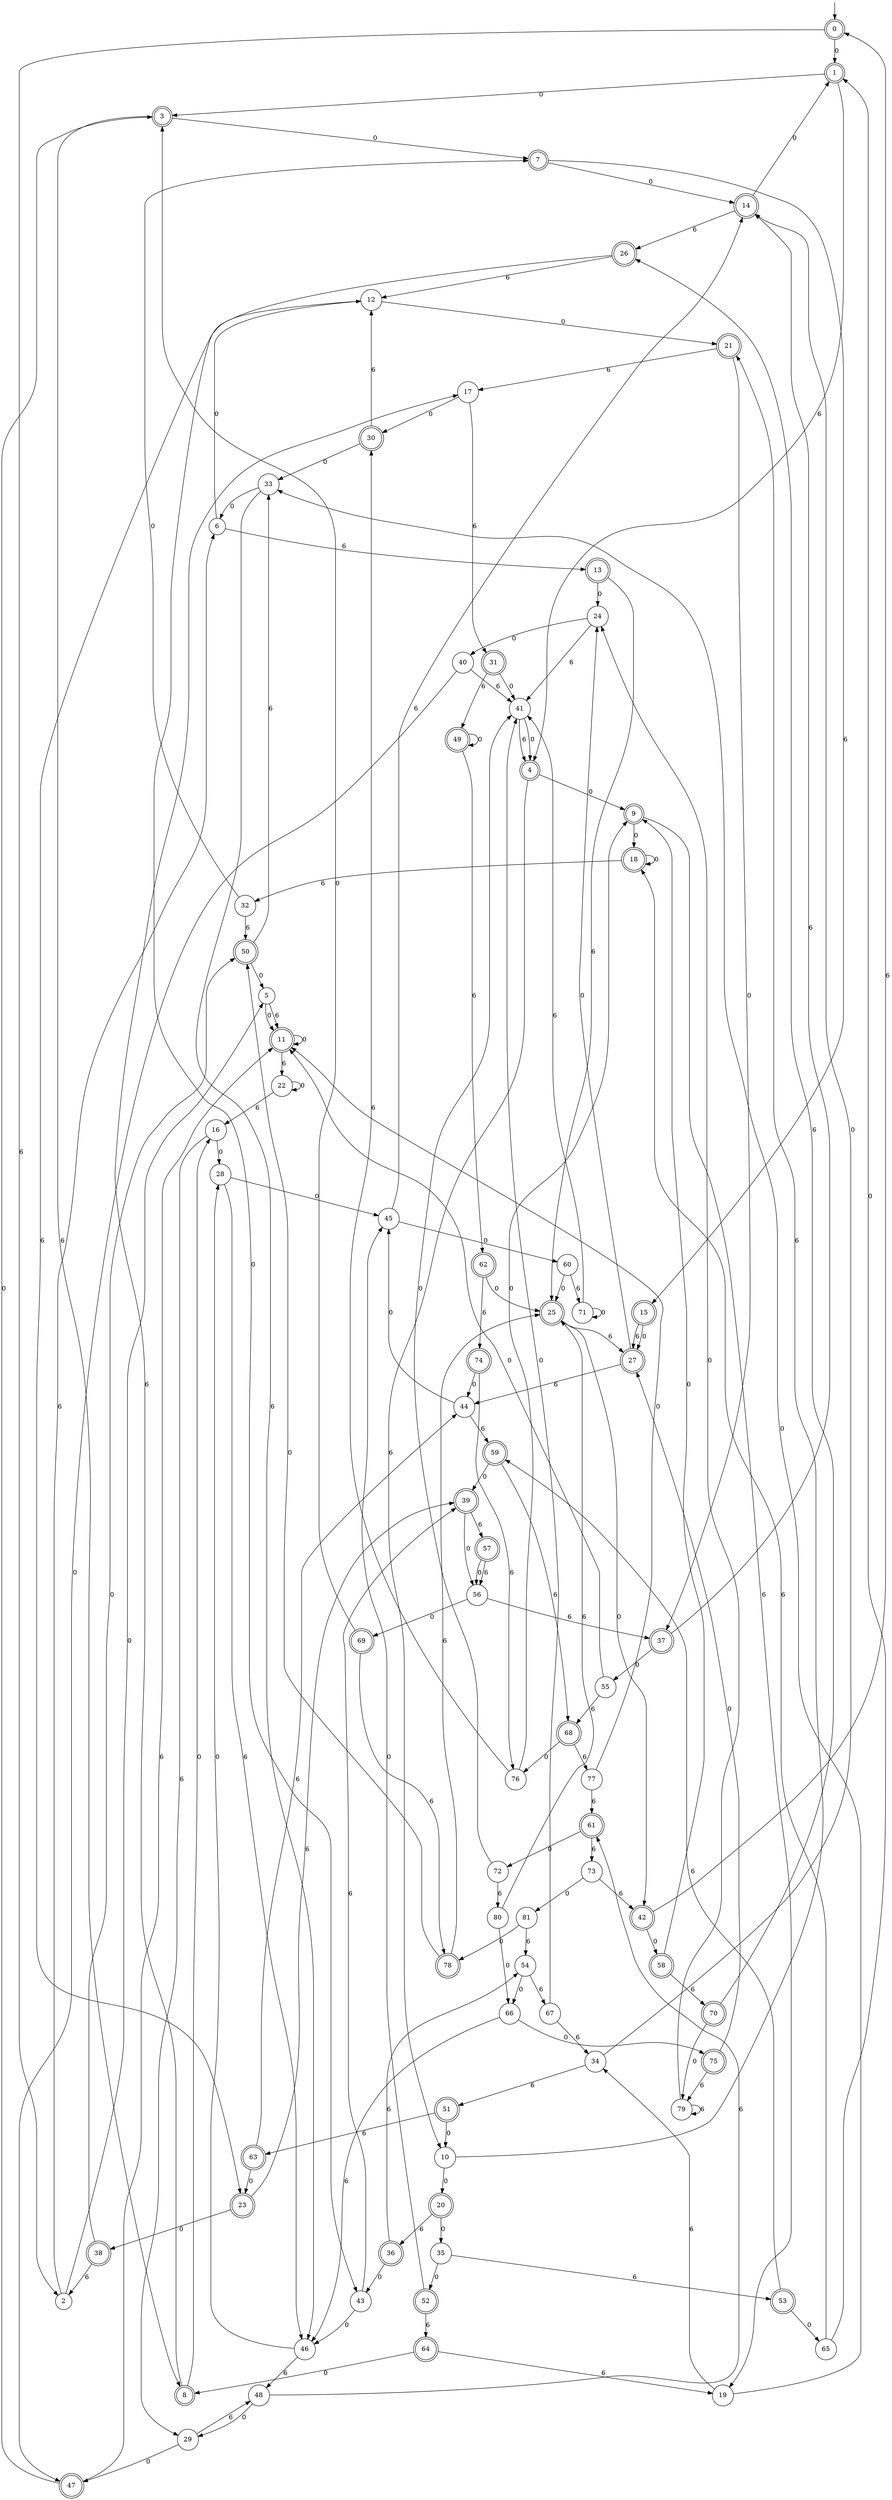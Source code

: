 digraph g {

	s0 [shape="doublecircle" label="0"];
	s1 [shape="doublecircle" label="1"];
	s2 [shape="circle" label="2"];
	s3 [shape="doublecircle" label="3"];
	s4 [shape="doublecircle" label="4"];
	s5 [shape="circle" label="5"];
	s6 [shape="circle" label="6"];
	s7 [shape="doublecircle" label="7"];
	s8 [shape="doublecircle" label="8"];
	s9 [shape="doublecircle" label="9"];
	s10 [shape="circle" label="10"];
	s11 [shape="doublecircle" label="11"];
	s12 [shape="circle" label="12"];
	s13 [shape="doublecircle" label="13"];
	s14 [shape="doublecircle" label="14"];
	s15 [shape="doublecircle" label="15"];
	s16 [shape="circle" label="16"];
	s17 [shape="circle" label="17"];
	s18 [shape="doublecircle" label="18"];
	s19 [shape="circle" label="19"];
	s20 [shape="doublecircle" label="20"];
	s21 [shape="doublecircle" label="21"];
	s22 [shape="circle" label="22"];
	s23 [shape="doublecircle" label="23"];
	s24 [shape="circle" label="24"];
	s25 [shape="doublecircle" label="25"];
	s26 [shape="doublecircle" label="26"];
	s27 [shape="doublecircle" label="27"];
	s28 [shape="circle" label="28"];
	s29 [shape="circle" label="29"];
	s30 [shape="doublecircle" label="30"];
	s31 [shape="doublecircle" label="31"];
	s32 [shape="circle" label="32"];
	s33 [shape="circle" label="33"];
	s34 [shape="circle" label="34"];
	s35 [shape="circle" label="35"];
	s36 [shape="doublecircle" label="36"];
	s37 [shape="doublecircle" label="37"];
	s38 [shape="doublecircle" label="38"];
	s39 [shape="doublecircle" label="39"];
	s40 [shape="circle" label="40"];
	s41 [shape="circle" label="41"];
	s42 [shape="doublecircle" label="42"];
	s43 [shape="circle" label="43"];
	s44 [shape="circle" label="44"];
	s45 [shape="circle" label="45"];
	s46 [shape="circle" label="46"];
	s47 [shape="doublecircle" label="47"];
	s48 [shape="circle" label="48"];
	s49 [shape="doublecircle" label="49"];
	s50 [shape="doublecircle" label="50"];
	s51 [shape="doublecircle" label="51"];
	s52 [shape="doublecircle" label="52"];
	s53 [shape="doublecircle" label="53"];
	s54 [shape="circle" label="54"];
	s55 [shape="circle" label="55"];
	s56 [shape="circle" label="56"];
	s57 [shape="doublecircle" label="57"];
	s58 [shape="doublecircle" label="58"];
	s59 [shape="doublecircle" label="59"];
	s60 [shape="circle" label="60"];
	s61 [shape="doublecircle" label="61"];
	s62 [shape="doublecircle" label="62"];
	s63 [shape="doublecircle" label="63"];
	s64 [shape="doublecircle" label="64"];
	s65 [shape="circle" label="65"];
	s66 [shape="circle" label="66"];
	s67 [shape="circle" label="67"];
	s68 [shape="doublecircle" label="68"];
	s69 [shape="doublecircle" label="69"];
	s70 [shape="doublecircle" label="70"];
	s71 [shape="circle" label="71"];
	s72 [shape="circle" label="72"];
	s73 [shape="circle" label="73"];
	s74 [shape="doublecircle" label="74"];
	s75 [shape="doublecircle" label="75"];
	s76 [shape="circle" label="76"];
	s77 [shape="circle" label="77"];
	s78 [shape="doublecircle" label="78"];
	s79 [shape="circle" label="79"];
	s80 [shape="circle" label="80"];
	s81 [shape="circle" label="81"];
	s0 -> s1 [label="0"];
	s0 -> s2 [label="6"];
	s1 -> s3 [label="0"];
	s1 -> s4 [label="6"];
	s2 -> s5 [label="0"];
	s2 -> s6 [label="6"];
	s3 -> s7 [label="0"];
	s3 -> s8 [label="6"];
	s4 -> s9 [label="0"];
	s4 -> s10 [label="6"];
	s5 -> s11 [label="0"];
	s5 -> s11 [label="6"];
	s6 -> s12 [label="0"];
	s6 -> s13 [label="6"];
	s7 -> s14 [label="0"];
	s7 -> s15 [label="6"];
	s8 -> s16 [label="0"];
	s8 -> s17 [label="6"];
	s9 -> s18 [label="0"];
	s9 -> s19 [label="6"];
	s10 -> s20 [label="0"];
	s10 -> s21 [label="6"];
	s11 -> s11 [label="0"];
	s11 -> s22 [label="6"];
	s12 -> s21 [label="0"];
	s12 -> s23 [label="6"];
	s13 -> s24 [label="0"];
	s13 -> s25 [label="6"];
	s14 -> s1 [label="0"];
	s14 -> s26 [label="6"];
	s15 -> s27 [label="0"];
	s15 -> s27 [label="6"];
	s16 -> s28 [label="0"];
	s16 -> s29 [label="6"];
	s17 -> s30 [label="0"];
	s17 -> s31 [label="6"];
	s18 -> s18 [label="0"];
	s18 -> s32 [label="6"];
	s19 -> s33 [label="0"];
	s19 -> s34 [label="6"];
	s20 -> s35 [label="0"];
	s20 -> s36 [label="6"];
	s21 -> s37 [label="0"];
	s21 -> s17 [label="6"];
	s22 -> s22 [label="0"];
	s22 -> s16 [label="6"];
	s23 -> s38 [label="0"];
	s23 -> s39 [label="6"];
	s24 -> s40 [label="0"];
	s24 -> s41 [label="6"];
	s25 -> s42 [label="0"];
	s25 -> s27 [label="6"];
	s26 -> s43 [label="0"];
	s26 -> s12 [label="6"];
	s27 -> s24 [label="0"];
	s27 -> s44 [label="6"];
	s28 -> s45 [label="0"];
	s28 -> s46 [label="6"];
	s29 -> s47 [label="0"];
	s29 -> s48 [label="6"];
	s30 -> s33 [label="0"];
	s30 -> s12 [label="6"];
	s31 -> s41 [label="0"];
	s31 -> s49 [label="6"];
	s32 -> s7 [label="0"];
	s32 -> s50 [label="6"];
	s33 -> s6 [label="0"];
	s33 -> s46 [label="6"];
	s34 -> s14 [label="0"];
	s34 -> s51 [label="6"];
	s35 -> s52 [label="0"];
	s35 -> s53 [label="6"];
	s36 -> s43 [label="0"];
	s36 -> s54 [label="6"];
	s37 -> s55 [label="0"];
	s37 -> s14 [label="6"];
	s38 -> s50 [label="0"];
	s38 -> s2 [label="6"];
	s39 -> s56 [label="0"];
	s39 -> s57 [label="6"];
	s40 -> s47 [label="0"];
	s40 -> s41 [label="6"];
	s41 -> s4 [label="0"];
	s41 -> s4 [label="6"];
	s42 -> s58 [label="0"];
	s42 -> s0 [label="6"];
	s43 -> s46 [label="0"];
	s43 -> s39 [label="6"];
	s44 -> s45 [label="0"];
	s44 -> s59 [label="6"];
	s45 -> s60 [label="0"];
	s45 -> s14 [label="6"];
	s46 -> s28 [label="0"];
	s46 -> s48 [label="6"];
	s47 -> s3 [label="0"];
	s47 -> s11 [label="6"];
	s48 -> s29 [label="0"];
	s48 -> s61 [label="6"];
	s49 -> s49 [label="0"];
	s49 -> s62 [label="6"];
	s50 -> s5 [label="0"];
	s50 -> s33 [label="6"];
	s51 -> s10 [label="0"];
	s51 -> s63 [label="6"];
	s52 -> s45 [label="0"];
	s52 -> s64 [label="6"];
	s53 -> s65 [label="0"];
	s53 -> s59 [label="6"];
	s54 -> s66 [label="0"];
	s54 -> s67 [label="6"];
	s55 -> s11 [label="0"];
	s55 -> s68 [label="6"];
	s56 -> s69 [label="0"];
	s56 -> s37 [label="6"];
	s57 -> s56 [label="0"];
	s57 -> s56 [label="6"];
	s58 -> s9 [label="0"];
	s58 -> s70 [label="6"];
	s59 -> s39 [label="0"];
	s59 -> s68 [label="6"];
	s60 -> s25 [label="0"];
	s60 -> s71 [label="6"];
	s61 -> s72 [label="0"];
	s61 -> s73 [label="6"];
	s62 -> s25 [label="0"];
	s62 -> s74 [label="6"];
	s63 -> s23 [label="0"];
	s63 -> s44 [label="6"];
	s64 -> s8 [label="0"];
	s64 -> s19 [label="6"];
	s65 -> s1 [label="0"];
	s65 -> s18 [label="6"];
	s66 -> s75 [label="0"];
	s66 -> s46 [label="6"];
	s67 -> s41 [label="0"];
	s67 -> s34 [label="6"];
	s68 -> s76 [label="0"];
	s68 -> s77 [label="6"];
	s69 -> s3 [label="0"];
	s69 -> s78 [label="6"];
	s70 -> s79 [label="0"];
	s70 -> s26 [label="6"];
	s71 -> s71 [label="0"];
	s71 -> s41 [label="6"];
	s72 -> s41 [label="0"];
	s72 -> s80 [label="6"];
	s73 -> s81 [label="0"];
	s73 -> s42 [label="6"];
	s74 -> s44 [label="0"];
	s74 -> s76 [label="6"];
	s75 -> s27 [label="0"];
	s75 -> s79 [label="6"];
	s76 -> s9 [label="0"];
	s76 -> s30 [label="6"];
	s77 -> s11 [label="0"];
	s77 -> s61 [label="6"];
	s78 -> s50 [label="0"];
	s78 -> s25 [label="6"];
	s79 -> s24 [label="0"];
	s79 -> s79 [label="6"];
	s80 -> s66 [label="0"];
	s80 -> s25 [label="6"];
	s81 -> s78 [label="0"];
	s81 -> s54 [label="6"];

__start0 [label="" shape="none" width="0" height="0"];
__start0 -> s0;

}

